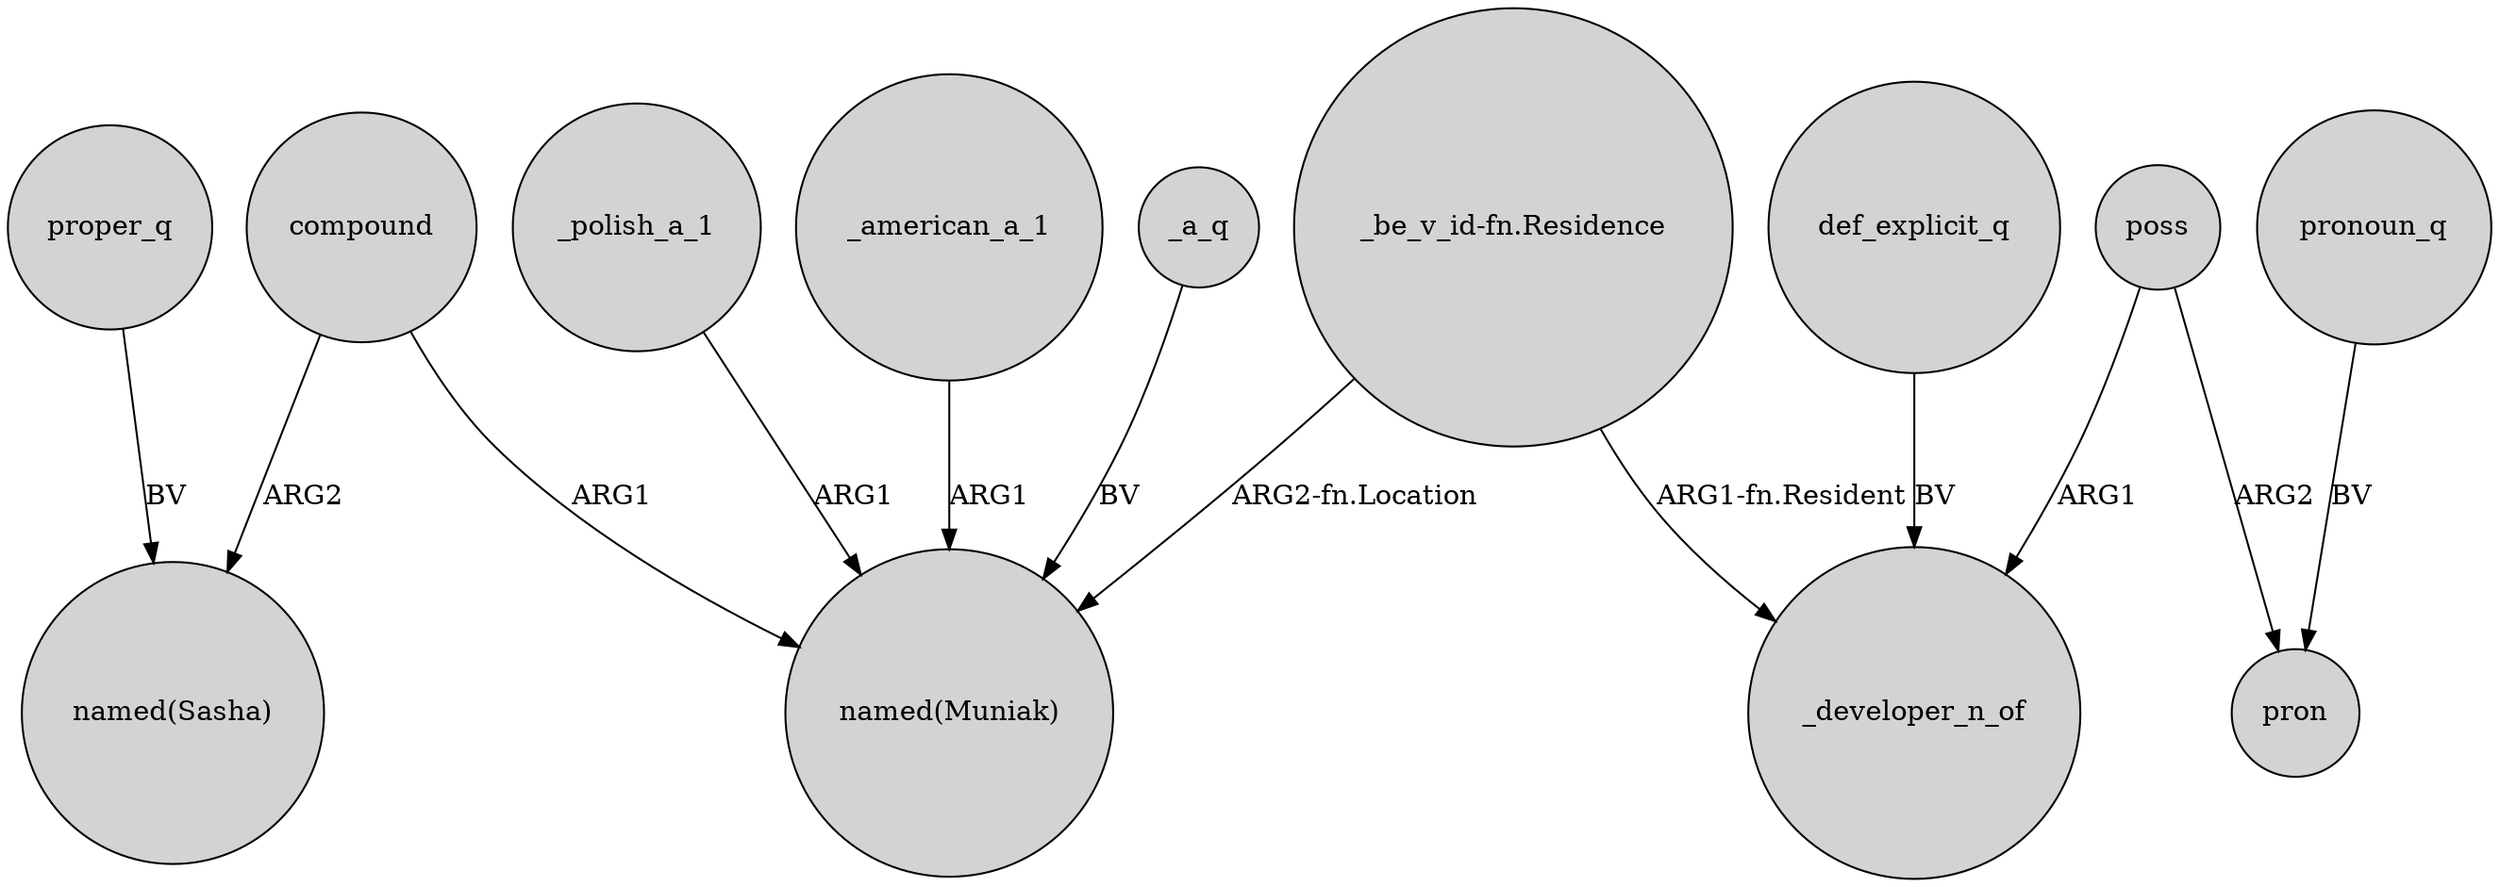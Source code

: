 digraph {
	node [shape=circle style=filled]
	compound -> "named(Sasha)" [label=ARG2]
	_a_q -> "named(Muniak)" [label=BV]
	"_be_v_id-fn.Residence" -> _developer_n_of [label="ARG1-fn.Resident"]
	def_explicit_q -> _developer_n_of [label=BV]
	compound -> "named(Muniak)" [label=ARG1]
	_polish_a_1 -> "named(Muniak)" [label=ARG1]
	poss -> _developer_n_of [label=ARG1]
	proper_q -> "named(Sasha)" [label=BV]
	"_be_v_id-fn.Residence" -> "named(Muniak)" [label="ARG2-fn.Location"]
	pronoun_q -> pron [label=BV]
	poss -> pron [label=ARG2]
	_american_a_1 -> "named(Muniak)" [label=ARG1]
}
